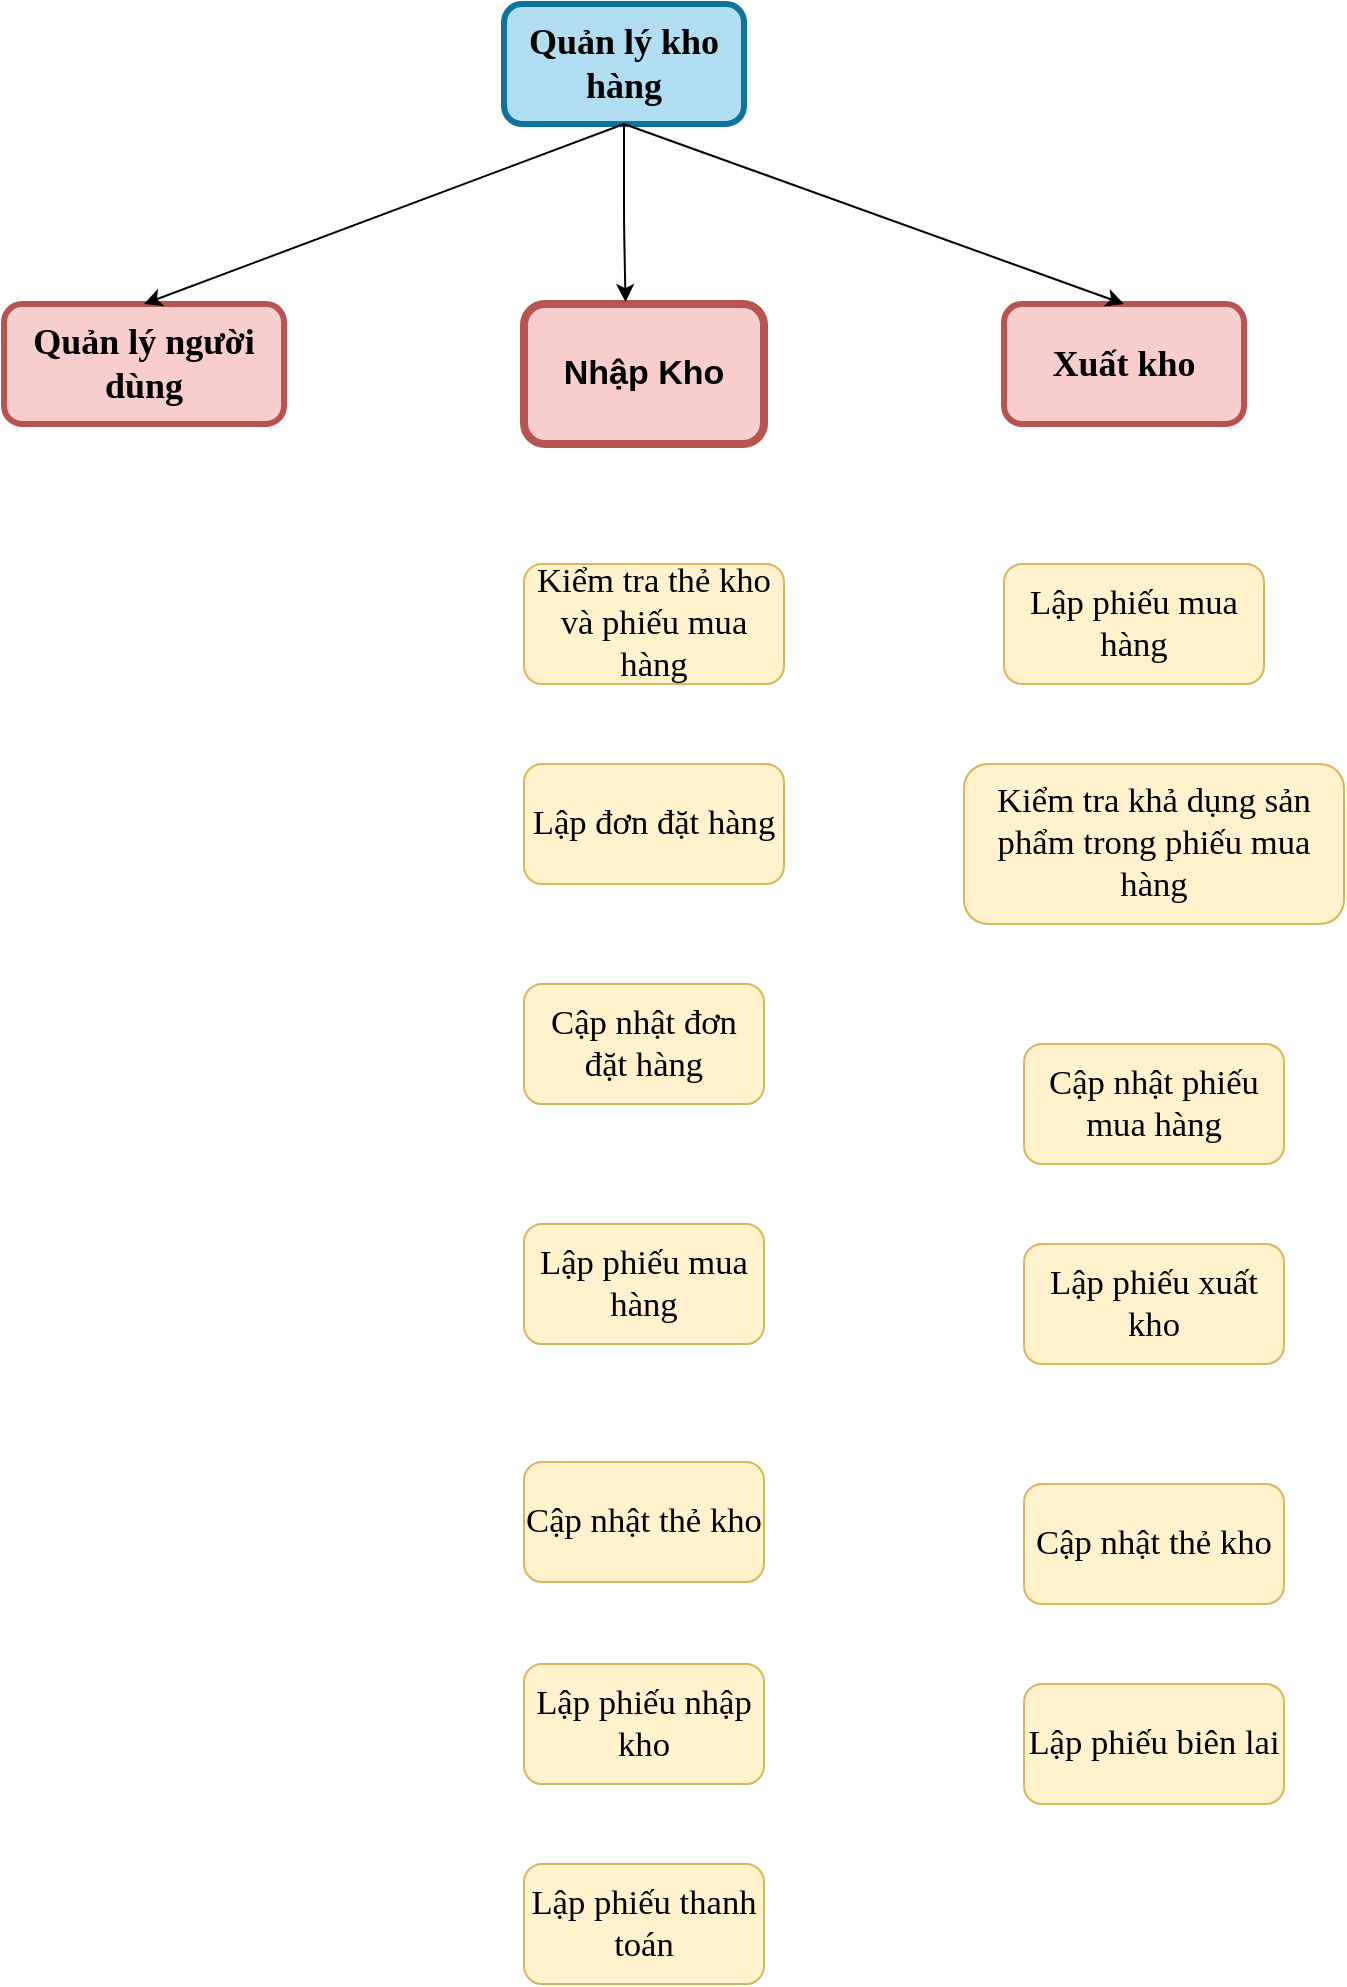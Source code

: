 <mxfile version="13.10.0" type="google" pages="3"><diagram id="e6rsxSTH3JH79vtXPYIC" name="Page-1"><mxGraphModel dx="621" dy="533" grid="1" gridSize="10" guides="1" tooltips="1" connect="1" arrows="1" fold="1" page="1" pageScale="1" pageWidth="827" pageHeight="1169" math="0" shadow="0"><root><mxCell id="0"/><mxCell id="1" parent="0"/><mxCell id="sZLV-KlAs7z_TiyXNRkQ-2" value="&lt;b&gt;Quản lý kho hàng&lt;/b&gt;" style="rounded=1;whiteSpace=wrap;html=1;fillColor=#b1ddf0;strokeColor=#10739e;strokeWidth=3;fontSize=18;align=center;fontFamily=Times New Roman;" parent="1" vertex="1"><mxGeometry x="370" y="10" width="120" height="60" as="geometry"/></mxCell><mxCell id="sZLV-KlAs7z_TiyXNRkQ-4" value="&lt;b&gt;Xuất kho&lt;/b&gt;" style="rounded=1;whiteSpace=wrap;html=1;fillColor=#f8cecc;strokeColor=#b85450;strokeWidth=3;fontSize=18;align=center;fontFamily=Times New Roman;" parent="1" vertex="1"><mxGeometry x="620" y="160" width="120" height="60" as="geometry"/></mxCell><mxCell id="sZLV-KlAs7z_TiyXNRkQ-5" value="&lt;b&gt;Quản lý người dùng&lt;/b&gt;" style="rounded=1;whiteSpace=wrap;html=1;fillColor=#f8cecc;strokeColor=#b85450;strokeWidth=3;fontSize=18;align=center;fontFamily=Times New Roman;" parent="1" vertex="1"><mxGeometry x="120" y="160" width="140" height="60" as="geometry"/></mxCell><mxCell id="ZXUq07RqZxT4opENiDGt-10" value="&lt;font face=&quot;times new roman, serif&quot;&gt;&lt;span style=&quot;font-size: 17.333px&quot;&gt;Lập phiếu mua hàng&lt;/span&gt;&lt;/font&gt;" style="rounded=1;whiteSpace=wrap;html=1;fillColor=#fff2cc;strokeColor=#d6b656;" parent="1" vertex="1"><mxGeometry x="380" y="620" width="120" height="60" as="geometry"/></mxCell><mxCell id="ZXUq07RqZxT4opENiDGt-11" value="&lt;font face=&quot;times new roman, serif&quot;&gt;&lt;span style=&quot;font-size: 17.333px&quot;&gt;Lập đơn đặt hàng&lt;/span&gt;&lt;/font&gt;" style="rounded=1;whiteSpace=wrap;html=1;fillColor=#fff2cc;strokeColor=#d6b656;" parent="1" vertex="1"><mxGeometry x="380" y="390" width="130" height="60" as="geometry"/></mxCell><mxCell id="ZXUq07RqZxT4opENiDGt-12" value="&lt;font face=&quot;times new roman, serif&quot;&gt;&lt;span style=&quot;font-size: 17.333px&quot;&gt;Cập nhật đơn đặt hàng&lt;/span&gt;&lt;/font&gt;" style="rounded=1;whiteSpace=wrap;html=1;fillColor=#fff2cc;strokeColor=#d6b656;" parent="1" vertex="1"><mxGeometry x="380" y="500" width="120" height="60" as="geometry"/></mxCell><mxCell id="ZXUq07RqZxT4opENiDGt-13" value="&lt;font face=&quot;times new roman, serif&quot;&gt;&lt;span style=&quot;font-size: 17.333px&quot;&gt;Cập nhật thẻ kho&lt;/span&gt;&lt;/font&gt;" style="rounded=1;whiteSpace=wrap;html=1;fillColor=#fff2cc;strokeColor=#d6b656;" parent="1" vertex="1"><mxGeometry x="380" y="739" width="120" height="60" as="geometry"/></mxCell><mxCell id="ZXUq07RqZxT4opENiDGt-14" value="&lt;font style=&quot;font-size: 17px&quot;&gt;&lt;b&gt;Nhập Kho&lt;/b&gt;&lt;/font&gt;" style="rounded=1;whiteSpace=wrap;html=1;fillColor=#f8cecc;strokeColor=#b85450;strokeWidth=4;" parent="1" vertex="1"><mxGeometry x="380" y="160" width="120" height="70" as="geometry"/></mxCell><mxCell id="ZXUq07RqZxT4opENiDGt-25" value="" style="endArrow=classic;html=1;exitX=0.5;exitY=1;exitDx=0;exitDy=0;entryX=0.423;entryY=-0.014;entryDx=0;entryDy=0;entryPerimeter=0;" parent="1" source="sZLV-KlAs7z_TiyXNRkQ-2" target="ZXUq07RqZxT4opENiDGt-14" edge="1"><mxGeometry width="50" height="50" relative="1" as="geometry"><mxPoint x="390" y="310" as="sourcePoint"/><mxPoint x="440" y="260" as="targetPoint"/><Array as="points"><mxPoint x="430" y="120"/></Array></mxGeometry></mxCell><mxCell id="ZXUq07RqZxT4opENiDGt-26" value="" style="endArrow=classic;html=1;exitX=0.5;exitY=1;exitDx=0;exitDy=0;entryX=0.5;entryY=0;entryDx=0;entryDy=0;" parent="1" source="sZLV-KlAs7z_TiyXNRkQ-2" target="sZLV-KlAs7z_TiyXNRkQ-5" edge="1"><mxGeometry width="50" height="50" relative="1" as="geometry"><mxPoint x="390" y="310" as="sourcePoint"/><mxPoint x="440" y="260" as="targetPoint"/></mxGeometry></mxCell><mxCell id="ZXUq07RqZxT4opENiDGt-27" value="" style="endArrow=classic;html=1;exitX=0.5;exitY=1;exitDx=0;exitDy=0;entryX=0.5;entryY=0;entryDx=0;entryDy=0;" parent="1" source="sZLV-KlAs7z_TiyXNRkQ-2" target="sZLV-KlAs7z_TiyXNRkQ-4" edge="1"><mxGeometry width="50" height="50" relative="1" as="geometry"><mxPoint x="390" y="310" as="sourcePoint"/><mxPoint x="440" y="260" as="targetPoint"/></mxGeometry></mxCell><mxCell id="lAuO0z3vVlmee4HKvwRf-1" value="&lt;span style=&quot;font-size: 13.0pt ; font-family: &amp;#34;times new roman&amp;#34; , serif&quot;&gt;Lập&lt;/span&gt;&lt;span style=&quot;font-family: &amp;#34;times new roman&amp;#34; , serif ; font-size: 17.333px&quot;&gt;&amp;nbsp;phiếu mua hàng&lt;/span&gt;&lt;span style=&quot;font-size: 13.0pt ; font-family: &amp;#34;times new roman&amp;#34; , serif&quot;&gt;&lt;br&gt;&lt;/span&gt;" style="rounded=1;whiteSpace=wrap;html=1;fillColor=#fff2cc;strokeColor=#d6b656;" parent="1" vertex="1"><mxGeometry x="620" y="290" width="130" height="60" as="geometry"/></mxCell><mxCell id="lAuO0z3vVlmee4HKvwRf-2" value="&lt;span style=&quot;font-size: 13.0pt ; font-family: &amp;#34;times new roman&amp;#34; , serif&quot;&gt;Kiểm tra khả dụng sản phẩm trong phiếu mua hàng&lt;br&gt;&lt;/span&gt;" style="rounded=1;whiteSpace=wrap;html=1;fillColor=#fff2cc;strokeColor=#d6b656;" parent="1" vertex="1"><mxGeometry x="600" y="390" width="190" height="80" as="geometry"/></mxCell><mxCell id="cYqBxPgM7Qi7wR4Nl-Ff-1" value="&lt;span style=&quot;font-family: &amp;#34;times new roman&amp;#34; , serif ; font-size: 17.333px&quot;&gt;Cập nhật phiếu mua hàng&lt;/span&gt;&lt;span style=&quot;font-size: 13.0pt ; font-family: &amp;#34;times new roman&amp;#34; , serif&quot;&gt;&lt;br&gt;&lt;/span&gt;" style="rounded=1;whiteSpace=wrap;html=1;fillColor=#fff2cc;strokeColor=#d6b656;" vertex="1" parent="1"><mxGeometry x="630" y="530" width="130" height="60" as="geometry"/></mxCell><mxCell id="cYqBxPgM7Qi7wR4Nl-Ff-2" value="&lt;span style=&quot;font-size: 13.0pt ; font-family: &amp;#34;times new roman&amp;#34; , serif&quot;&gt;Lập phiếu xuất kho&lt;br&gt;&lt;/span&gt;" style="rounded=1;whiteSpace=wrap;html=1;fillColor=#fff2cc;strokeColor=#d6b656;" vertex="1" parent="1"><mxGeometry x="630" y="630" width="130" height="60" as="geometry"/></mxCell><mxCell id="cYqBxPgM7Qi7wR4Nl-Ff-3" value="&lt;span style=&quot;font-size: 13.0pt ; font-family: &amp;#34;times new roman&amp;#34; , serif&quot;&gt;Cập nhật thẻ kho&lt;br&gt;&lt;/span&gt;" style="rounded=1;whiteSpace=wrap;html=1;fillColor=#fff2cc;strokeColor=#d6b656;" vertex="1" parent="1"><mxGeometry x="630" y="750" width="130" height="60" as="geometry"/></mxCell><mxCell id="cYqBxPgM7Qi7wR4Nl-Ff-4" value="&lt;span style=&quot;font-size: 13.0pt ; font-family: &amp;#34;times new roman&amp;#34; , serif&quot;&gt;Lập phiếu biên lai&lt;br&gt;&lt;/span&gt;" style="rounded=1;whiteSpace=wrap;html=1;fillColor=#fff2cc;strokeColor=#d6b656;" vertex="1" parent="1"><mxGeometry x="630" y="850" width="130" height="60" as="geometry"/></mxCell><mxCell id="cYqBxPgM7Qi7wR4Nl-Ff-5" value="&lt;font face=&quot;times new roman, serif&quot;&gt;&lt;span style=&quot;font-size: 17.333px&quot;&gt;Kiểm tra thẻ kho và phiếu mua hàng&lt;/span&gt;&lt;/font&gt;" style="rounded=1;whiteSpace=wrap;html=1;fillColor=#fff2cc;strokeColor=#d6b656;" vertex="1" parent="1"><mxGeometry x="380" y="290" width="130" height="60" as="geometry"/></mxCell><mxCell id="cYqBxPgM7Qi7wR4Nl-Ff-7" value="&lt;font face=&quot;times new roman, serif&quot;&gt;&lt;span style=&quot;font-size: 17.333px&quot;&gt;Lập phiếu nhập kho&lt;/span&gt;&lt;/font&gt;" style="rounded=1;whiteSpace=wrap;html=1;fillColor=#fff2cc;strokeColor=#d6b656;" vertex="1" parent="1"><mxGeometry x="380" y="840" width="120" height="60" as="geometry"/></mxCell><mxCell id="cYqBxPgM7Qi7wR4Nl-Ff-8" value="&lt;font face=&quot;times new roman, serif&quot;&gt;&lt;span style=&quot;font-size: 17.333px&quot;&gt;Lập phiếu thanh toán&lt;/span&gt;&lt;/font&gt;" style="rounded=1;whiteSpace=wrap;html=1;fillColor=#fff2cc;strokeColor=#d6b656;" vertex="1" parent="1"><mxGeometry x="380" y="940" width="120" height="60" as="geometry"/></mxCell></root></mxGraphModel></diagram><diagram id="gTX2SbEJr_MJmyZ8Uy68" name="Page-2"><mxGraphModel dx="1038" dy="548" grid="1" gridSize="10" guides="1" tooltips="1" connect="1" arrows="1" fold="1" page="1" pageScale="1" pageWidth="827" pageHeight="1169" math="0" shadow="0"><root><mxCell id="7Be4OrQ0Gh75aYLXhO71-0"/><mxCell id="7Be4OrQ0Gh75aYLXhO71-1" parent="7Be4OrQ0Gh75aYLXhO71-0"/><mxCell id="4bIRIXWFbORWNyVE1I7L-1" style="edgeStyle=orthogonalEdgeStyle;rounded=0;orthogonalLoop=1;jettySize=auto;html=1;fontSize=15;entryX=0.007;entryY=0.64;entryDx=0;entryDy=0;entryPerimeter=0;" parent="7Be4OrQ0Gh75aYLXhO71-1" source="g6HGABHL9K2UBcsNbe8i-0" target="4bIRIXWFbORWNyVE1I7L-0" edge="1"><mxGeometry relative="1" as="geometry"><mxPoint x="440" y="723" as="targetPoint"/><Array as="points"><mxPoint x="440" y="718"/></Array></mxGeometry></mxCell><mxCell id="4bIRIXWFbORWNyVE1I7L-2" style="edgeStyle=orthogonalEdgeStyle;rounded=0;orthogonalLoop=1;jettySize=auto;html=1;entryX=0;entryY=0.5;entryDx=0;entryDy=0;fontSize=15;" parent="7Be4OrQ0Gh75aYLXhO71-1" source="g6HGABHL9K2UBcsNbe8i-0" target="jtZK1lHaWo2diEQkVu2w-0" edge="1"><mxGeometry relative="1" as="geometry"/></mxCell><mxCell id="4bIRIXWFbORWNyVE1I7L-3" style="edgeStyle=orthogonalEdgeStyle;rounded=0;orthogonalLoop=1;jettySize=auto;html=1;entryX=0;entryY=0.5;entryDx=0;entryDy=0;fontSize=15;" parent="7Be4OrQ0Gh75aYLXhO71-1" source="g6HGABHL9K2UBcsNbe8i-0" target="EKIMlQI2qkKbkxg5EJLg-1" edge="1"><mxGeometry relative="1" as="geometry"/></mxCell><mxCell id="4bIRIXWFbORWNyVE1I7L-5" style="edgeStyle=orthogonalEdgeStyle;rounded=0;orthogonalLoop=1;jettySize=auto;html=1;entryX=0;entryY=0.5;entryDx=0;entryDy=0;fontSize=15;" parent="7Be4OrQ0Gh75aYLXhO71-1" source="g6HGABHL9K2UBcsNbe8i-0" target="EKIMlQI2qkKbkxg5EJLg-3" edge="1"><mxGeometry relative="1" as="geometry"/></mxCell><mxCell id="4bIRIXWFbORWNyVE1I7L-6" style="edgeStyle=orthogonalEdgeStyle;rounded=0;orthogonalLoop=1;jettySize=auto;html=1;entryX=0;entryY=0.5;entryDx=0;entryDy=0;fontSize=15;" parent="7Be4OrQ0Gh75aYLXhO71-1" source="g6HGABHL9K2UBcsNbe8i-0" target="EKIMlQI2qkKbkxg5EJLg-2" edge="1"><mxGeometry relative="1" as="geometry"/></mxCell><mxCell id="g6HGABHL9K2UBcsNbe8i-0" value="Xuất kho" style="rounded=1;whiteSpace=wrap;html=1;fillColor=#f8cecc;strokeColor=#b85450;strokeWidth=3;fontSize=18;align=center;fontFamily=Times New Roman;" parent="7Be4OrQ0Gh75aYLXhO71-1" vertex="1"><mxGeometry x="380" y="90" width="120" height="60" as="geometry"/></mxCell><mxCell id="jtZK1lHaWo2diEQkVu2w-0" value="Gửi yêu cầu xuất hàng" style="rounded=1;whiteSpace=wrap;html=1;fillColor=#fff2cc;strokeColor=#d6b656;fontSize=15;" parent="7Be4OrQ0Gh75aYLXhO71-1" vertex="1"><mxGeometry x="480" y="200" width="120" height="60" as="geometry"/></mxCell><mxCell id="EKIMlQI2qkKbkxg5EJLg-1" value="Kiểm tra tồn kho" style="rounded=1;whiteSpace=wrap;html=1;fillColor=#fff2cc;strokeColor=#d6b656;fontSize=15;" parent="7Be4OrQ0Gh75aYLXhO71-1" vertex="1"><mxGeometry x="480" y="320" width="120" height="60" as="geometry"/></mxCell><mxCell id="EKIMlQI2qkKbkxg5EJLg-2" value="Lập phiếu xuất kho ,hóa&amp;nbsp;đơn bán hàng" style="rounded=1;whiteSpace=wrap;html=1;fillColor=#fff2cc;strokeColor=#d6b656;fontSize=15;" parent="7Be4OrQ0Gh75aYLXhO71-1" vertex="1"><mxGeometry x="480" y="440" width="120" height="60" as="geometry"/></mxCell><mxCell id="EKIMlQI2qkKbkxg5EJLg-3" value="Xuất kho" style="rounded=1;whiteSpace=wrap;html=1;fillColor=#fff2cc;strokeColor=#d6b656;fontSize=15;" parent="7Be4OrQ0Gh75aYLXhO71-1" vertex="1"><mxGeometry x="480" y="560" width="120" height="60" as="geometry"/></mxCell><mxCell id="4bIRIXWFbORWNyVE1I7L-0" value="Cập nhật thông tin" style="rounded=1;whiteSpace=wrap;html=1;fillColor=#fff2cc;strokeColor=#d6b656;fontSize=15;" parent="7Be4OrQ0Gh75aYLXhO71-1" vertex="1"><mxGeometry x="480" y="680" width="120" height="60" as="geometry"/></mxCell></root></mxGraphModel></diagram><diagram id="bQ533NpOmWOibvtEP6kK" name="NhapKho"><mxGraphModel dx="1038" dy="1717" grid="1" gridSize="10" guides="1" tooltips="1" connect="1" arrows="1" fold="1" page="1" pageScale="1" pageWidth="827" pageHeight="1169" math="0" shadow="0"><root><mxCell id="NovCpqIIKLjXdWSxXOGx-0"/><mxCell id="NovCpqIIKLjXdWSxXOGx-1" parent="NovCpqIIKLjXdWSxXOGx-0"/><mxCell id="NovCpqIIKLjXdWSxXOGx-3" value="&lt;span style=&quot;font-size: 13.0pt ; font-family: &amp;#34;times new roman&amp;#34; , serif&quot;&gt;Lập phiếu nhập kho&lt;/span&gt;" style="rounded=1;whiteSpace=wrap;html=1;fillColor=#fff2cc;strokeColor=#d6b656;" parent="NovCpqIIKLjXdWSxXOGx-1" vertex="1"><mxGeometry x="370" y="290" width="120" height="60" as="geometry"/></mxCell><mxCell id="NovCpqIIKLjXdWSxXOGx-4" value="&lt;span style=&quot;font-size: 13.0pt ; font-family: &amp;#34;times new roman&amp;#34; , serif&quot;&gt;Thông báo kế hoạch nhập nguyên vật liệu&lt;/span&gt;" style="rounded=1;whiteSpace=wrap;html=1;fillColor=#fff2cc;strokeColor=#d6b656;" parent="NovCpqIIKLjXdWSxXOGx-1" vertex="1"><mxGeometry x="370" y="50" width="130" height="60" as="geometry"/></mxCell><mxCell id="NovCpqIIKLjXdWSxXOGx-5" value="&lt;span style=&quot;font-size: 13.0pt ; font-family: &amp;#34;times new roman&amp;#34; , serif&quot;&gt;&amp;nbsp;&lt;span lang=&quot;VI&quot;&gt;Kiểm tra hàng và đối chiếu&amp;nbsp;&lt;/span&gt;&lt;/span&gt;" style="rounded=1;whiteSpace=wrap;html=1;fillColor=#fff2cc;strokeColor=#d6b656;" parent="NovCpqIIKLjXdWSxXOGx-1" vertex="1"><mxGeometry x="370" y="170" width="120" height="60" as="geometry"/></mxCell><mxCell id="NovCpqIIKLjXdWSxXOGx-6" value="&lt;span style=&quot;font-size: 13.0pt ; font-family: &amp;#34;times new roman&amp;#34; , serif&quot;&gt;Hoàn thành nhập kho&lt;/span&gt;" style="rounded=1;whiteSpace=wrap;html=1;fillColor=#fff2cc;strokeColor=#d6b656;" parent="NovCpqIIKLjXdWSxXOGx-1" vertex="1"><mxGeometry x="370" y="410" width="120" height="60" as="geometry"/></mxCell><mxCell id="NovCpqIIKLjXdWSxXOGx-7" value="Nhập Kho" style="rounded=1;whiteSpace=wrap;html=1;fillColor=#f8cecc;strokeColor=#b85450;" parent="NovCpqIIKLjXdWSxXOGx-1" vertex="1"><mxGeometry x="370" y="-70" width="120" height="60" as="geometry"/></mxCell><mxCell id="3gIYC1sUmZuH8hkrU46R-6" value="" style="endArrow=classic;html=1;exitX=0.5;exitY=1;exitDx=0;exitDy=0;entryX=0.449;entryY=0.027;entryDx=0;entryDy=0;entryPerimeter=0;" parent="NovCpqIIKLjXdWSxXOGx-1" source="NovCpqIIKLjXdWSxXOGx-7" target="NovCpqIIKLjXdWSxXOGx-4" edge="1"><mxGeometry width="50" height="50" relative="1" as="geometry"><mxPoint x="390" y="30" as="sourcePoint"/><mxPoint x="430" y="40" as="targetPoint"/></mxGeometry></mxCell><mxCell id="3gIYC1sUmZuH8hkrU46R-7" value="" style="endArrow=classic;html=1;" parent="NovCpqIIKLjXdWSxXOGx-1" target="NovCpqIIKLjXdWSxXOGx-5" edge="1"><mxGeometry width="50" height="50" relative="1" as="geometry"><mxPoint x="432" y="110" as="sourcePoint"/><mxPoint x="438" y="50" as="targetPoint"/></mxGeometry></mxCell><mxCell id="3gIYC1sUmZuH8hkrU46R-9" value="" style="endArrow=classic;html=1;exitX=0.5;exitY=1;exitDx=0;exitDy=0;entryX=0.449;entryY=0.027;entryDx=0;entryDy=0;entryPerimeter=0;" parent="NovCpqIIKLjXdWSxXOGx-1" edge="1"><mxGeometry width="50" height="50" relative="1" as="geometry"><mxPoint x="430.82" y="228.38" as="sourcePoint"/><mxPoint x="429.19" y="290.0" as="targetPoint"/></mxGeometry></mxCell><mxCell id="3gIYC1sUmZuH8hkrU46R-10" value="" style="endArrow=classic;html=1;exitX=0.5;exitY=1;exitDx=0;exitDy=0;entryX=0.449;entryY=0.027;entryDx=0;entryDy=0;entryPerimeter=0;" parent="NovCpqIIKLjXdWSxXOGx-1" edge="1"><mxGeometry width="50" height="50" relative="1" as="geometry"><mxPoint x="431.63" y="348.38" as="sourcePoint"/><mxPoint x="430.0" y="410.0" as="targetPoint"/></mxGeometry></mxCell></root></mxGraphModel></diagram></mxfile>